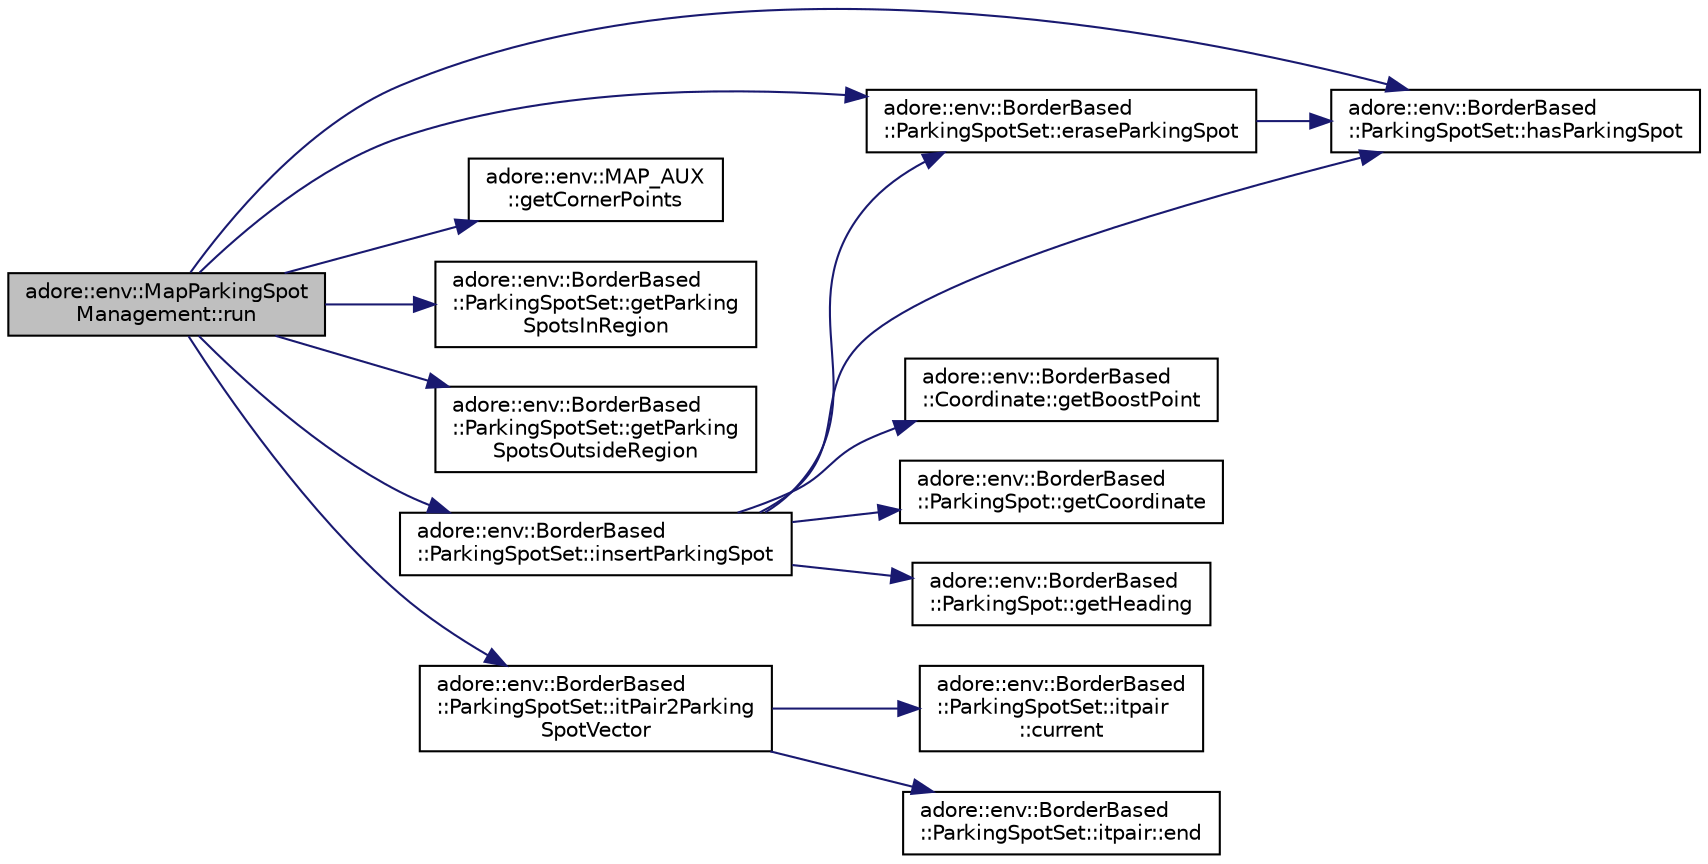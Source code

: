 digraph "adore::env::MapParkingSpotManagement::run"
{
 // LATEX_PDF_SIZE
  edge [fontname="Helvetica",fontsize="10",labelfontname="Helvetica",labelfontsize="10"];
  node [fontname="Helvetica",fontsize="10",shape=record];
  rankdir="LR";
  Node1 [label="adore::env::MapParkingSpot\lManagement::run",height=0.2,width=0.4,color="black", fillcolor="grey75", style="filled", fontcolor="black",tooltip="get new and outdated parking spots based on vehicle position"];
  Node1 -> Node2 [color="midnightblue",fontsize="10",style="solid",fontname="Helvetica"];
  Node2 [label="adore::env::BorderBased\l::ParkingSpotSet::eraseParkingSpot",height=0.2,width=0.4,color="black", fillcolor="white", style="filled",URL="$classadore_1_1env_1_1BorderBased_1_1ParkingSpotSet.html#a8776df8160e432234a5d86aa39c661c3",tooltip=" "];
  Node2 -> Node3 [color="midnightblue",fontsize="10",style="solid",fontname="Helvetica"];
  Node3 [label="adore::env::BorderBased\l::ParkingSpotSet::hasParkingSpot",height=0.2,width=0.4,color="black", fillcolor="white", style="filled",URL="$classadore_1_1env_1_1BorderBased_1_1ParkingSpotSet.html#adca612dff4078dc4a81367a16e24863a",tooltip=" "];
  Node1 -> Node4 [color="midnightblue",fontsize="10",style="solid",fontname="Helvetica"];
  Node4 [label="adore::env::MAP_AUX\l::getCornerPoints",height=0.2,width=0.4,color="black", fillcolor="white", style="filled",URL="$namespaceadore_1_1env_1_1MAP__AUX.html#a4e09ae2be18cbb51b3ecd390e908eaa8",tooltip="Get corner points vector from center point and radius."];
  Node1 -> Node5 [color="midnightblue",fontsize="10",style="solid",fontname="Helvetica"];
  Node5 [label="adore::env::BorderBased\l::ParkingSpotSet::getParking\lSpotsInRegion",height=0.2,width=0.4,color="black", fillcolor="white", style="filled",URL="$classadore_1_1env_1_1BorderBased_1_1ParkingSpotSet.html#a9b449202be8bb619625acf846c253730",tooltip=" "];
  Node1 -> Node6 [color="midnightblue",fontsize="10",style="solid",fontname="Helvetica"];
  Node6 [label="adore::env::BorderBased\l::ParkingSpotSet::getParking\lSpotsOutsideRegion",height=0.2,width=0.4,color="black", fillcolor="white", style="filled",URL="$classadore_1_1env_1_1BorderBased_1_1ParkingSpotSet.html#a614445263305df29ac8f8c3a35ff0d7a",tooltip=" "];
  Node1 -> Node3 [color="midnightblue",fontsize="10",style="solid",fontname="Helvetica"];
  Node1 -> Node7 [color="midnightblue",fontsize="10",style="solid",fontname="Helvetica"];
  Node7 [label="adore::env::BorderBased\l::ParkingSpotSet::insertParkingSpot",height=0.2,width=0.4,color="black", fillcolor="white", style="filled",URL="$classadore_1_1env_1_1BorderBased_1_1ParkingSpotSet.html#a55a6c5ae327d2249405f7034ac5b21a1",tooltip=" "];
  Node7 -> Node2 [color="midnightblue",fontsize="10",style="solid",fontname="Helvetica"];
  Node7 -> Node8 [color="midnightblue",fontsize="10",style="solid",fontname="Helvetica"];
  Node8 [label="adore::env::BorderBased\l::Coordinate::getBoostPoint",height=0.2,width=0.4,color="black", fillcolor="white", style="filled",URL="$structadore_1_1env_1_1BorderBased_1_1Coordinate.html#abb34f84413225a9464afe389cb4f71a7",tooltip="Get a boost_point that has the same coordinates as the Coordinate object."];
  Node7 -> Node9 [color="midnightblue",fontsize="10",style="solid",fontname="Helvetica"];
  Node9 [label="adore::env::BorderBased\l::ParkingSpot::getCoordinate",height=0.2,width=0.4,color="black", fillcolor="white", style="filled",URL="$classadore_1_1env_1_1BorderBased_1_1ParkingSpot.html#aeb7c1b6f275ea2935bc30579103a3985",tooltip="Get the Coordinate object."];
  Node7 -> Node10 [color="midnightblue",fontsize="10",style="solid",fontname="Helvetica"];
  Node10 [label="adore::env::BorderBased\l::ParkingSpot::getHeading",height=0.2,width=0.4,color="black", fillcolor="white", style="filled",URL="$classadore_1_1env_1_1BorderBased_1_1ParkingSpot.html#a94cddc2682d2e69054595dd03e9e8108",tooltip="Get the heading of the parking spot."];
  Node7 -> Node3 [color="midnightblue",fontsize="10",style="solid",fontname="Helvetica"];
  Node1 -> Node11 [color="midnightblue",fontsize="10",style="solid",fontname="Helvetica"];
  Node11 [label="adore::env::BorderBased\l::ParkingSpotSet::itPair2Parking\lSpotVector",height=0.2,width=0.4,color="black", fillcolor="white", style="filled",URL="$classadore_1_1env_1_1BorderBased_1_1ParkingSpotSet.html#a8cdff9d7fffa0bbdab8736a186bd75bf",tooltip=" "];
  Node11 -> Node12 [color="midnightblue",fontsize="10",style="solid",fontname="Helvetica"];
  Node12 [label="adore::env::BorderBased\l::ParkingSpotSet::itpair\l::current",height=0.2,width=0.4,color="black", fillcolor="white", style="filled",URL="$structadore_1_1env_1_1BorderBased_1_1ParkingSpotSet_1_1itpair.html#ac3a1c10a1e1af8ed346fc1db678274c8",tooltip=" "];
  Node11 -> Node13 [color="midnightblue",fontsize="10",style="solid",fontname="Helvetica"];
  Node13 [label="adore::env::BorderBased\l::ParkingSpotSet::itpair::end",height=0.2,width=0.4,color="black", fillcolor="white", style="filled",URL="$structadore_1_1env_1_1BorderBased_1_1ParkingSpotSet_1_1itpair.html#a3d7454907e15ce3f89fa728c1c2441a7",tooltip=" "];
}
